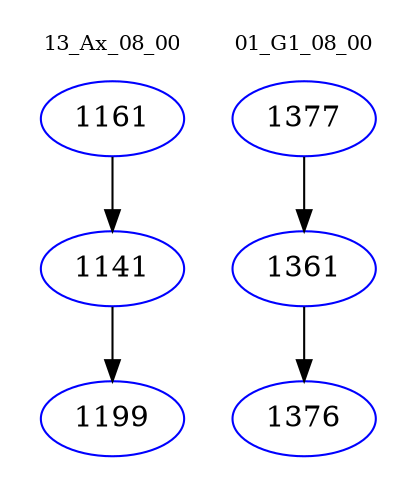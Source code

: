 digraph{
subgraph cluster_0 {
color = white
label = "13_Ax_08_00";
fontsize=10;
T0_1161 [label="1161", color="blue"]
T0_1161 -> T0_1141 [color="black"]
T0_1141 [label="1141", color="blue"]
T0_1141 -> T0_1199 [color="black"]
T0_1199 [label="1199", color="blue"]
}
subgraph cluster_1 {
color = white
label = "01_G1_08_00";
fontsize=10;
T1_1377 [label="1377", color="blue"]
T1_1377 -> T1_1361 [color="black"]
T1_1361 [label="1361", color="blue"]
T1_1361 -> T1_1376 [color="black"]
T1_1376 [label="1376", color="blue"]
}
}
